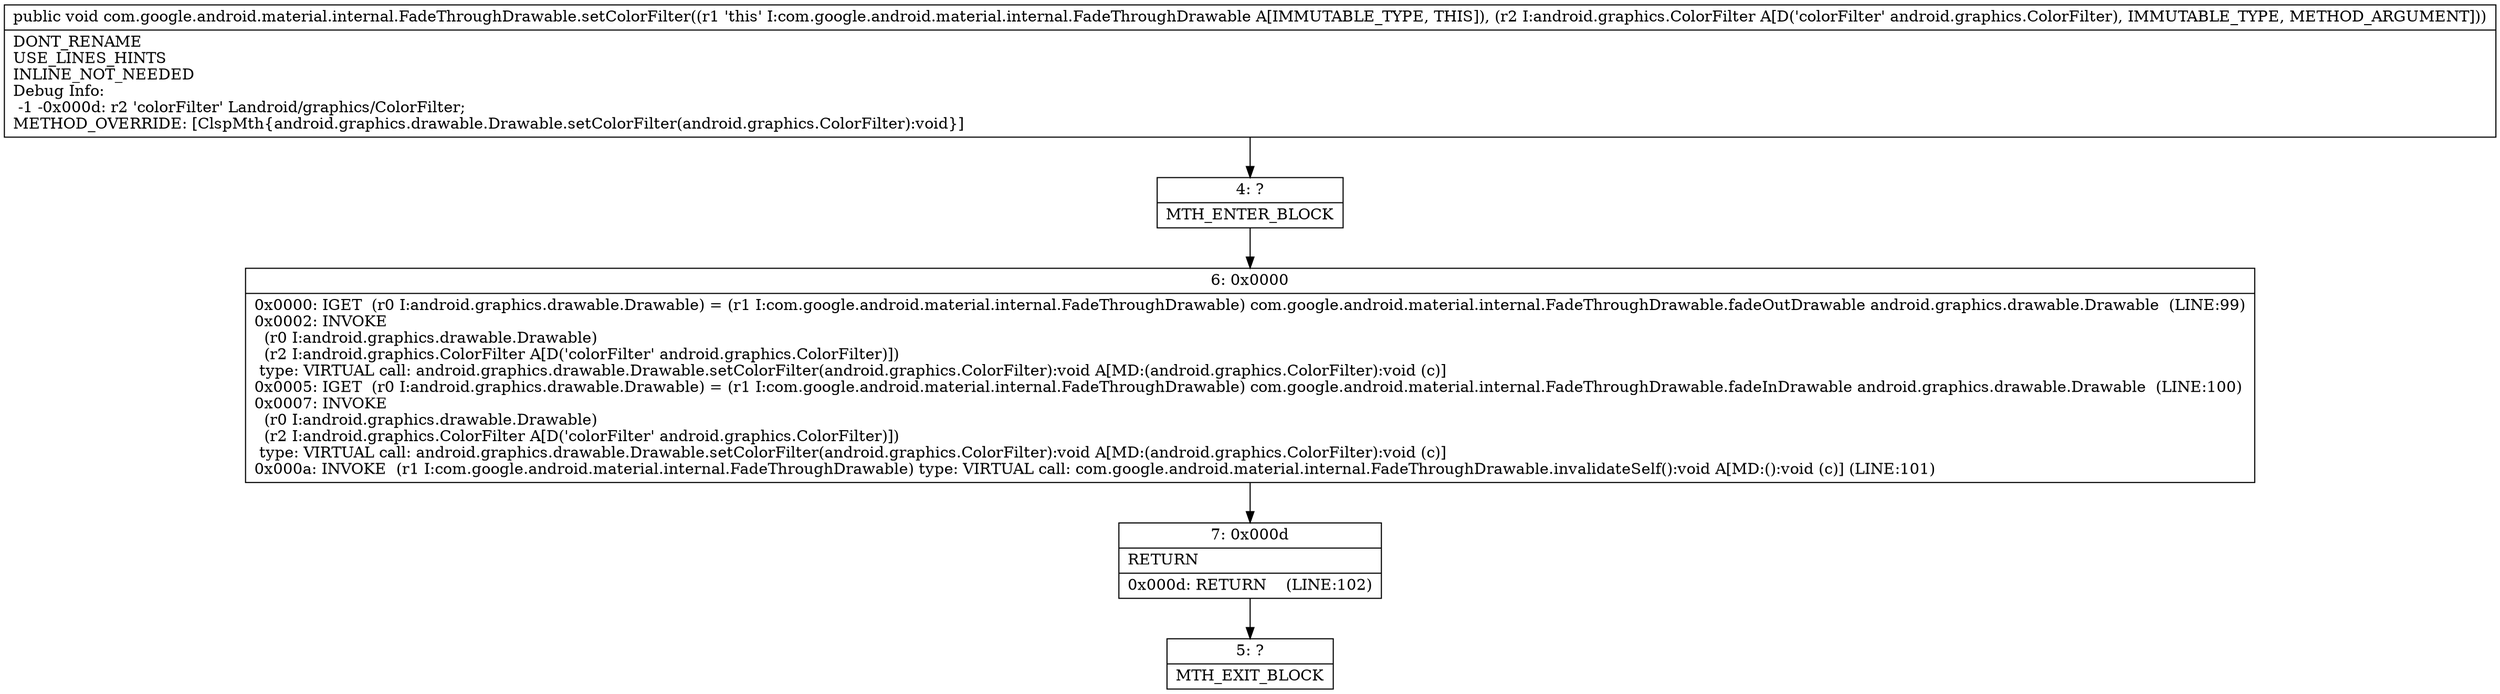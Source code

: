 digraph "CFG forcom.google.android.material.internal.FadeThroughDrawable.setColorFilter(Landroid\/graphics\/ColorFilter;)V" {
Node_4 [shape=record,label="{4\:\ ?|MTH_ENTER_BLOCK\l}"];
Node_6 [shape=record,label="{6\:\ 0x0000|0x0000: IGET  (r0 I:android.graphics.drawable.Drawable) = (r1 I:com.google.android.material.internal.FadeThroughDrawable) com.google.android.material.internal.FadeThroughDrawable.fadeOutDrawable android.graphics.drawable.Drawable  (LINE:99)\l0x0002: INVOKE  \l  (r0 I:android.graphics.drawable.Drawable)\l  (r2 I:android.graphics.ColorFilter A[D('colorFilter' android.graphics.ColorFilter)])\l type: VIRTUAL call: android.graphics.drawable.Drawable.setColorFilter(android.graphics.ColorFilter):void A[MD:(android.graphics.ColorFilter):void (c)]\l0x0005: IGET  (r0 I:android.graphics.drawable.Drawable) = (r1 I:com.google.android.material.internal.FadeThroughDrawable) com.google.android.material.internal.FadeThroughDrawable.fadeInDrawable android.graphics.drawable.Drawable  (LINE:100)\l0x0007: INVOKE  \l  (r0 I:android.graphics.drawable.Drawable)\l  (r2 I:android.graphics.ColorFilter A[D('colorFilter' android.graphics.ColorFilter)])\l type: VIRTUAL call: android.graphics.drawable.Drawable.setColorFilter(android.graphics.ColorFilter):void A[MD:(android.graphics.ColorFilter):void (c)]\l0x000a: INVOKE  (r1 I:com.google.android.material.internal.FadeThroughDrawable) type: VIRTUAL call: com.google.android.material.internal.FadeThroughDrawable.invalidateSelf():void A[MD:():void (c)] (LINE:101)\l}"];
Node_7 [shape=record,label="{7\:\ 0x000d|RETURN\l|0x000d: RETURN    (LINE:102)\l}"];
Node_5 [shape=record,label="{5\:\ ?|MTH_EXIT_BLOCK\l}"];
MethodNode[shape=record,label="{public void com.google.android.material.internal.FadeThroughDrawable.setColorFilter((r1 'this' I:com.google.android.material.internal.FadeThroughDrawable A[IMMUTABLE_TYPE, THIS]), (r2 I:android.graphics.ColorFilter A[D('colorFilter' android.graphics.ColorFilter), IMMUTABLE_TYPE, METHOD_ARGUMENT]))  | DONT_RENAME\lUSE_LINES_HINTS\lINLINE_NOT_NEEDED\lDebug Info:\l  \-1 \-0x000d: r2 'colorFilter' Landroid\/graphics\/ColorFilter;\lMETHOD_OVERRIDE: [ClspMth\{android.graphics.drawable.Drawable.setColorFilter(android.graphics.ColorFilter):void\}]\l}"];
MethodNode -> Node_4;Node_4 -> Node_6;
Node_6 -> Node_7;
Node_7 -> Node_5;
}

